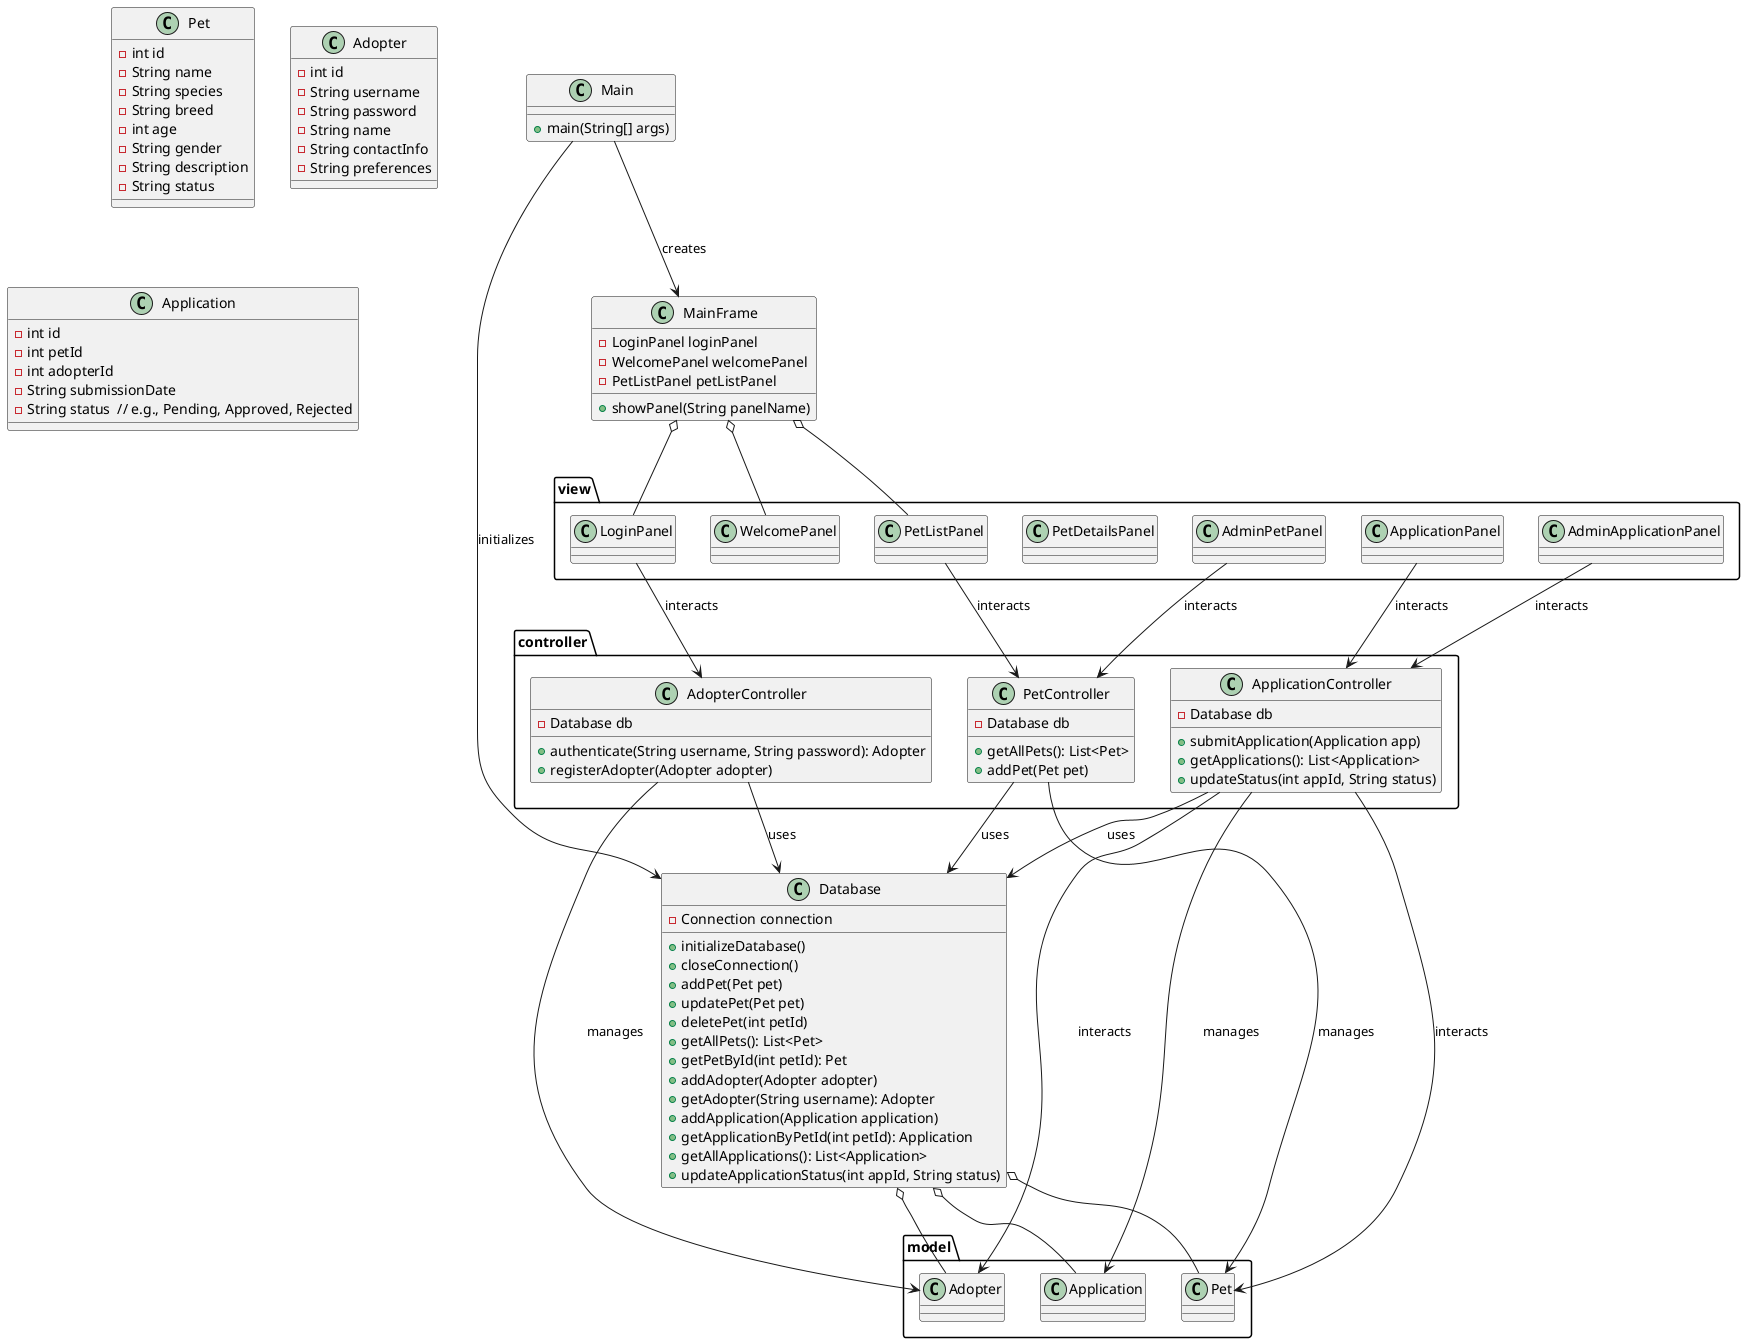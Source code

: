 @startuml class

class Main {
  +main(String[] args)
}

class Database {
  -Connection connection
  +initializeDatabase()
  +closeConnection()
  +addPet(Pet pet)
  +updatePet(Pet pet)
  +deletePet(int petId)
  +getAllPets(): List<Pet>
  +getPetById(int petId): Pet
  +addAdopter(Adopter adopter)
  +getAdopter(String username): Adopter
  +addApplication(Application application)
  +getApplicationByPetId(int petId): Application
  +getAllApplications(): List<Application>
  +updateApplicationStatus(int appId, String status)
  ' ... other database methods
}

class Pet {
  -int id
  -String name
  -String species
  -String breed
  -int age
  -String gender
  -String description
  -String status
  ' +getters/setters
}

class Adopter {
  -int id
  -String username
  -String password
  -String name
  -String contactInfo
  -String preferences
  ' +getters/setters
}

class Application {
  -int id
  -int petId
  -int adopterId
  -String submissionDate
  -String status  // e.g., Pending, Approved, Rejected
  ' +getters/setters
}

class MainFrame {
  -LoginPanel loginPanel
  -WelcomePanel welcomePanel
  -PetListPanel petListPanel
  ' ... other panels
  +showPanel(String panelName)
}

package view {
  class LoginPanel
  class WelcomePanel
  class PetListPanel
  class PetDetailsPanel
  class ApplicationPanel
  class AdminPetPanel
  class AdminApplicationPanel
  ' ... other UI panels
}

package controller {
  class PetController {
    -Database db
    +getAllPets(): List<Pet>
    +addPet(Pet pet)
    ' ... methods to handle pet logic
  }
  class AdopterController {
     -Database db
     +authenticate(String username, String password): Adopter
     +registerAdopter(Adopter adopter)
    ' ... methods to handle adopter logic
  }
  class ApplicationController {
     -Database db
     +submitApplication(Application app)
     +getApplications(): List<Application>
     +updateStatus(int appId, String status)
    ' ... methods to handle application logic
  }
}

Main --> Database : initializes
Main --> MainFrame : creates

MainFrame o-- view.LoginPanel
MainFrame o-- view.WelcomePanel
MainFrame o-- view.PetListPanel
' ... other compositions with panels

view.LoginPanel --> controller.AdopterController : interacts
view.PetListPanel --> controller.PetController : interacts
view.ApplicationPanel --> controller.ApplicationController : interacts
view.AdminPetPanel --> controller.PetController : interacts
view.AdminApplicationPanel --> controller.ApplicationController : interacts

controller.PetController --> Database : uses
controller.AdopterController --> Database : uses
controller.ApplicationController --> Database : uses

controller.PetController --> model.Pet : manages
controller.AdopterController --> model.Adopter : manages
controller.ApplicationController --> model.Application : manages
controller.ApplicationController --> model.Pet : interacts
controller.ApplicationController --> model.Adopter : interacts

Database o-- model.Pet
Database o-- model.Adopter
Database o-- model.Application

@enduml